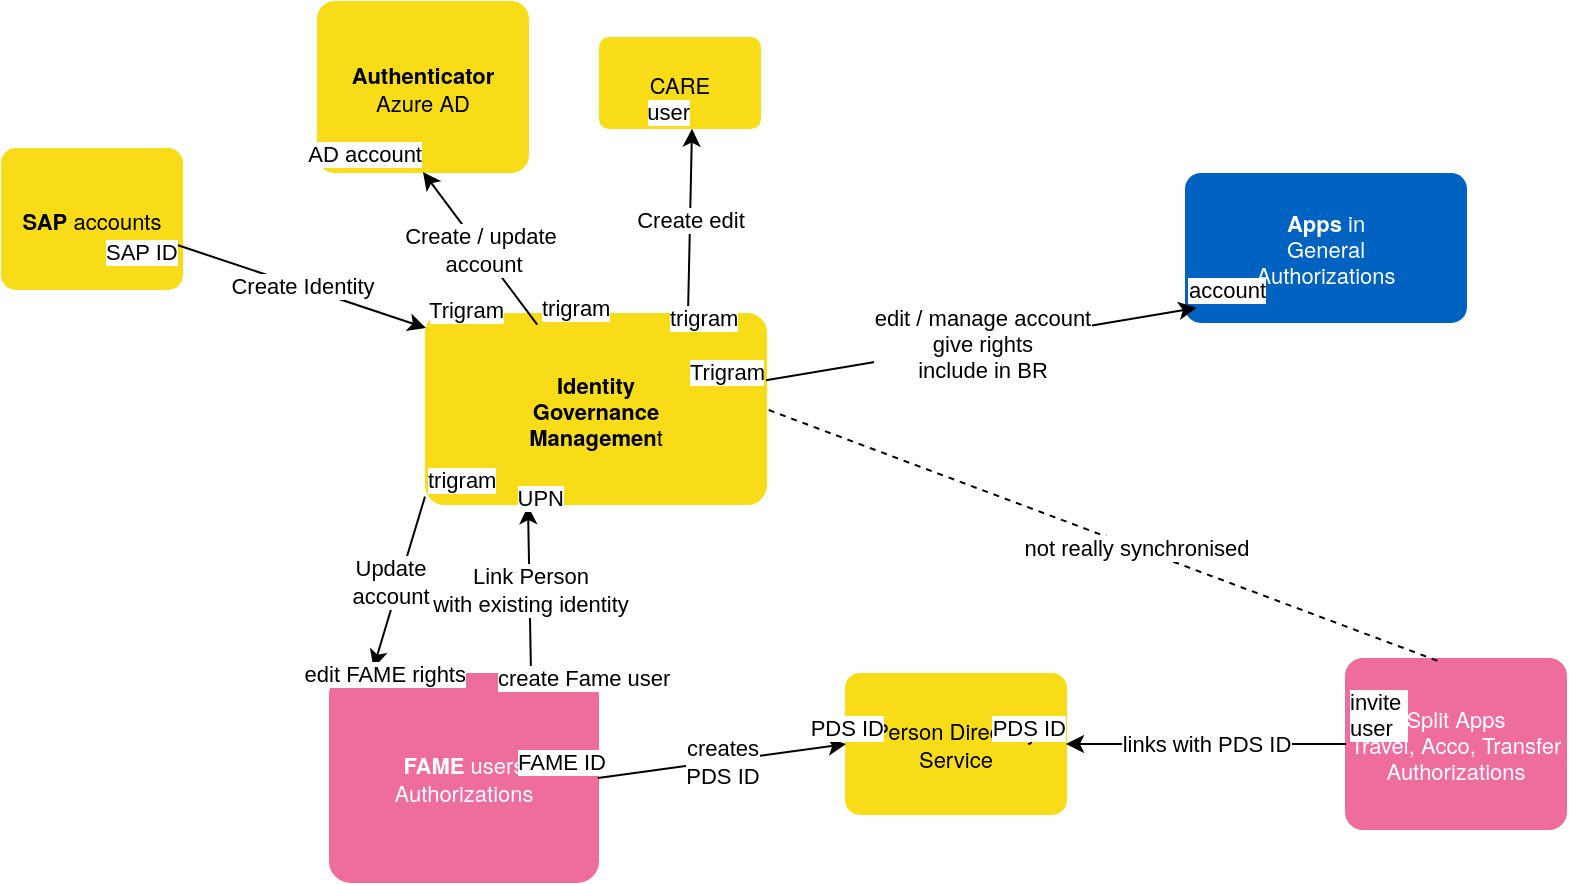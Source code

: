<mxfile version="23.1.2" type="github">
  <diagram id="C5RBs43oDa-KdzZeNtuy" name="Page-1">
    <mxGraphModel dx="-389" dy="438" grid="1" gridSize="10" guides="1" tooltips="1" connect="1" arrows="1" fold="1" page="1" pageScale="1" pageWidth="1169" pageHeight="827" background="#ffffff" math="0" shadow="0">
      <root>
        <mxCell id="WIyWlLk6GJQsqaUBKTNV-0" />
        <mxCell id="WIyWlLk6GJQsqaUBKTNV-1" parent="WIyWlLk6GJQsqaUBKTNV-0" />
        <object type="factSheet" label="&lt;b&gt;Identity &lt;br&gt;Governance &lt;br&gt;Managemen&lt;/b&gt;t" factSheetType="Application" factSheetId="a150b30c-0791-4697-baf8-0e4c35828d77" id="pcWrC_nRyzjh7GWseDeY-91">
          <mxCell style="shape=label;perimeter=rectanglePerimeter;fontSize=11;fontFamily=Axiforma, Helvetica Neue, Helvetica, Arial, sans-serif;align=center;verticalAlign=middle;fillColor=#0f7eb5;strokeColor=#0f7eb5;fontColor=#ffffff;startSize=45;whiteSpace=wrap;rounded=1;arcSize=10;html=1;fillColor=#f7dc17;fontColor=#000000;strokeColor=#f7dc17;" parent="WIyWlLk6GJQsqaUBKTNV-1" vertex="1">
            <mxGeometry x="1674" y="426" width="170" height="95" as="geometry" />
          </mxCell>
        </object>
        <object type="factSheet" label="&lt;b&gt;SAP &lt;/b&gt;accounts" factSheetType="Application" factSheetId="4e930027-1eaf-47a0-bd06-682669f0a0be" id="pcWrC_nRyzjh7GWseDeY-92">
          <mxCell style="shape=label;perimeter=rectanglePerimeter;fontSize=11;fontFamily=Axiforma, Helvetica Neue, Helvetica, Arial, sans-serif;align=center;verticalAlign=middle;fillColor=#0f7eb5;strokeColor=#0f7eb5;fontColor=#ffffff;startSize=45;whiteSpace=wrap;rounded=1;arcSize=10;html=1;fillColor=#f7dc17;fontColor=#000000;strokeColor=#f7dc17;" parent="WIyWlLk6GJQsqaUBKTNV-1" vertex="1">
            <mxGeometry x="1462" y="343.5" width="90" height="70" as="geometry" />
          </mxCell>
        </object>
        <object type="factSheet" label="&lt;b&gt;Authenticator&lt;/b&gt;&lt;br&gt;Azure AD" factSheetType="Application" factSheetId="c3ded5f4-ad67-49ee-9abd-1865e4881e1f" id="pcWrC_nRyzjh7GWseDeY-93">
          <mxCell style="shape=label;perimeter=rectanglePerimeter;fontSize=11;fontFamily=Axiforma, Helvetica Neue, Helvetica, Arial, sans-serif;align=center;verticalAlign=middle;fillColor=#0f7eb5;strokeColor=#0f7eb5;fontColor=#ffffff;startSize=45;whiteSpace=wrap;rounded=1;arcSize=10;html=1;fillColor=#f7dc17;fontColor=#000000;strokeColor=#f7dc17;" parent="WIyWlLk6GJQsqaUBKTNV-1" vertex="1">
            <mxGeometry x="1620" y="270" width="105" height="85" as="geometry" />
          </mxCell>
        </object>
        <object type="factSheet" label="&lt;b&gt;FAME &lt;/b&gt;users&lt;br&gt;Authorizations" factSheetType="Application" factSheetId="c2974416-8f2b-426d-b62a-706bacb31a5a" id="pcWrC_nRyzjh7GWseDeY-94">
          <mxCell style="shape=label;perimeter=rectanglePerimeter;fontSize=11;fontFamily=Axiforma, Helvetica Neue, Helvetica, Arial, sans-serif;align=center;verticalAlign=middle;fillColor=#0f7eb5;strokeColor=#0f7eb5;fontColor=#ffffff;startSize=45;whiteSpace=wrap;rounded=1;arcSize=10;html=1;fillColor=#ee6d9c;fontColor=#FFFFFF;strokeColor=#ee6d9c;" parent="WIyWlLk6GJQsqaUBKTNV-1" vertex="1">
            <mxGeometry x="1626" y="606" width="134" height="104" as="geometry" />
          </mxCell>
        </object>
        <object type="factSheet" label="CARE" factSheetType="Application" factSheetId="4e930027-1eaf-47a0-bd06-682669f0a0be" id="pcWrC_nRyzjh7GWseDeY-107">
          <mxCell style="shape=label;perimeter=rectanglePerimeter;fontSize=11;fontFamily=Axiforma, Helvetica Neue, Helvetica, Arial, sans-serif;align=center;verticalAlign=middle;fillColor=#0f7eb5;strokeColor=#0f7eb5;fontColor=#ffffff;startSize=45;whiteSpace=wrap;rounded=1;arcSize=10;html=1;fillColor=#f7dc17;fontColor=#000000;strokeColor=#f7dc17;" parent="WIyWlLk6GJQsqaUBKTNV-1" vertex="1">
            <mxGeometry x="1761" y="288" width="80" height="45" as="geometry" />
          </mxCell>
        </object>
        <object type="factSheet" label="Split Apps&lt;br&gt;Travel, Acco, Transfer&lt;br&gt;Authorizations" factSheetType="Application" factSheetId="f88ba9fb-6682-423a-80e4-6531f1c1e0b2" id="pcWrC_nRyzjh7GWseDeY-112">
          <mxCell style="shape=label;perimeter=rectanglePerimeter;fontSize=11;fontFamily=Axiforma, Helvetica Neue, Helvetica, Arial, sans-serif;align=center;verticalAlign=middle;fillColor=#0f7eb5;strokeColor=#0f7eb5;fontColor=#ffffff;startSize=45;whiteSpace=wrap;rounded=1;arcSize=10;html=1;fillColor=#ee6d9c;fontColor=#FFFFFF;strokeColor=#ee6d9c;" parent="WIyWlLk6GJQsqaUBKTNV-1" vertex="1">
            <mxGeometry x="2134" y="598.5" width="110" height="85" as="geometry" />
          </mxCell>
        </object>
        <object type="factSheet" label="Person Directory Service" factSheetType="Application" factSheetId="c3ded5f4-ad67-49ee-9abd-1865e4881e1f" id="pcWrC_nRyzjh7GWseDeY-113">
          <mxCell style="shape=label;perimeter=rectanglePerimeter;fontSize=11;fontFamily=Axiforma, Helvetica Neue, Helvetica, Arial, sans-serif;align=center;verticalAlign=middle;fillColor=#0f7eb5;strokeColor=#0f7eb5;fontColor=#ffffff;startSize=45;whiteSpace=wrap;rounded=1;arcSize=10;html=1;fillColor=#f7dc17;fontColor=#000000;strokeColor=#f7dc17;" parent="WIyWlLk6GJQsqaUBKTNV-1" vertex="1">
            <mxGeometry x="1884" y="606" width="110" height="70" as="geometry" />
          </mxCell>
        </object>
        <mxCell id="pcWrC_nRyzjh7GWseDeY-122" value="" style="endArrow=classic;html=1;rounded=0;exitX=0.974;exitY=0.686;exitDx=0;exitDy=0;exitPerimeter=0;" parent="WIyWlLk6GJQsqaUBKTNV-1" source="pcWrC_nRyzjh7GWseDeY-92" edge="1">
          <mxGeometry relative="1" as="geometry">
            <mxPoint x="1514" y="433" as="sourcePoint" />
            <mxPoint x="1674" y="433" as="targetPoint" />
          </mxGeometry>
        </mxCell>
        <mxCell id="pcWrC_nRyzjh7GWseDeY-123" value="Create Identity" style="edgeLabel;resizable=0;html=1;align=center;verticalAlign=middle;" parent="pcWrC_nRyzjh7GWseDeY-122" connectable="0" vertex="1">
          <mxGeometry relative="1" as="geometry" />
        </mxCell>
        <mxCell id="pcWrC_nRyzjh7GWseDeY-124" value="SAP ID" style="edgeLabel;resizable=0;html=1;align=left;verticalAlign=bottom;" parent="pcWrC_nRyzjh7GWseDeY-122" connectable="0" vertex="1">
          <mxGeometry x="-1" relative="1" as="geometry">
            <mxPoint x="-38" y="12" as="offset" />
          </mxGeometry>
        </mxCell>
        <mxCell id="pcWrC_nRyzjh7GWseDeY-125" value="Trigram" style="edgeLabel;resizable=0;html=1;align=right;verticalAlign=bottom;" parent="pcWrC_nRyzjh7GWseDeY-122" connectable="0" vertex="1">
          <mxGeometry x="1" relative="1" as="geometry">
            <mxPoint x="40" as="offset" />
          </mxGeometry>
        </mxCell>
        <mxCell id="pcWrC_nRyzjh7GWseDeY-128" value="" style="endArrow=classic;html=1;rounded=0;exitX=0.327;exitY=0.056;exitDx=0;exitDy=0;entryX=0.5;entryY=1;entryDx=0;entryDy=0;exitPerimeter=0;" parent="WIyWlLk6GJQsqaUBKTNV-1" source="pcWrC_nRyzjh7GWseDeY-91" target="pcWrC_nRyzjh7GWseDeY-93" edge="1">
          <mxGeometry relative="1" as="geometry">
            <mxPoint x="1725" y="423.75" as="sourcePoint" />
            <mxPoint x="1915" y="340" as="targetPoint" />
          </mxGeometry>
        </mxCell>
        <mxCell id="pcWrC_nRyzjh7GWseDeY-129" value="Create / update&lt;br&gt;&amp;nbsp;account" style="edgeLabel;resizable=0;html=1;align=center;verticalAlign=middle;" parent="pcWrC_nRyzjh7GWseDeY-128" connectable="0" vertex="1">
          <mxGeometry relative="1" as="geometry" />
        </mxCell>
        <mxCell id="pcWrC_nRyzjh7GWseDeY-130" value="trigram" style="edgeLabel;resizable=0;html=1;align=left;verticalAlign=bottom;" parent="pcWrC_nRyzjh7GWseDeY-128" connectable="0" vertex="1">
          <mxGeometry x="-1" relative="1" as="geometry" />
        </mxCell>
        <mxCell id="pcWrC_nRyzjh7GWseDeY-131" value="AD account" style="edgeLabel;resizable=0;html=1;align=right;verticalAlign=bottom;" parent="pcWrC_nRyzjh7GWseDeY-128" connectable="0" vertex="1">
          <mxGeometry x="1" relative="1" as="geometry" />
        </mxCell>
        <mxCell id="pcWrC_nRyzjh7GWseDeY-133" value="&lt;br&gt;" style="endArrow=classic;html=1;rounded=0;exitX=-0.003;exitY=0.961;exitDx=0;exitDy=0;exitPerimeter=0;entryX=0.162;entryY=-0.029;entryDx=0;entryDy=0;entryPerimeter=0;" parent="WIyWlLk6GJQsqaUBKTNV-1" source="pcWrC_nRyzjh7GWseDeY-91" target="pcWrC_nRyzjh7GWseDeY-94" edge="1">
          <mxGeometry relative="1" as="geometry">
            <mxPoint x="1704" y="366" as="sourcePoint" />
            <mxPoint x="1864" y="366" as="targetPoint" />
          </mxGeometry>
        </mxCell>
        <mxCell id="pcWrC_nRyzjh7GWseDeY-134" value="Update &lt;br&gt;account" style="edgeLabel;resizable=0;html=1;align=center;verticalAlign=middle;" parent="pcWrC_nRyzjh7GWseDeY-133" connectable="0" vertex="1">
          <mxGeometry relative="1" as="geometry">
            <mxPoint x="-5" as="offset" />
          </mxGeometry>
        </mxCell>
        <mxCell id="pcWrC_nRyzjh7GWseDeY-135" value="trigram" style="edgeLabel;resizable=0;html=1;align=left;verticalAlign=bottom;" parent="pcWrC_nRyzjh7GWseDeY-133" connectable="0" vertex="1">
          <mxGeometry x="-1" relative="1" as="geometry" />
        </mxCell>
        <mxCell id="pcWrC_nRyzjh7GWseDeY-136" value="edit FAME rights" style="edgeLabel;resizable=0;html=1;align=right;verticalAlign=bottom;" parent="pcWrC_nRyzjh7GWseDeY-133" connectable="0" vertex="1">
          <mxGeometry x="1" relative="1" as="geometry">
            <mxPoint x="47" y="12" as="offset" />
          </mxGeometry>
        </mxCell>
        <mxCell id="pcWrC_nRyzjh7GWseDeY-138" value="" style="endArrow=classic;html=1;rounded=0;exitX=0.75;exitY=0;exitDx=0;exitDy=0;entryX=0.3;entryY=1.011;entryDx=0;entryDy=0;entryPerimeter=0;" parent="WIyWlLk6GJQsqaUBKTNV-1" source="pcWrC_nRyzjh7GWseDeY-94" target="pcWrC_nRyzjh7GWseDeY-91" edge="1">
          <mxGeometry relative="1" as="geometry">
            <mxPoint x="1704" y="366" as="sourcePoint" />
            <mxPoint x="1864" y="366" as="targetPoint" />
          </mxGeometry>
        </mxCell>
        <mxCell id="pcWrC_nRyzjh7GWseDeY-139" value="Link Person &lt;br&gt;with existing identity" style="edgeLabel;resizable=0;html=1;align=center;verticalAlign=middle;" parent="pcWrC_nRyzjh7GWseDeY-138" connectable="0" vertex="1">
          <mxGeometry relative="1" as="geometry" />
        </mxCell>
        <mxCell id="pcWrC_nRyzjh7GWseDeY-140" value="create Fame user" style="edgeLabel;resizable=0;html=1;align=left;verticalAlign=bottom;" parent="pcWrC_nRyzjh7GWseDeY-138" connectable="0" vertex="1">
          <mxGeometry x="-1" relative="1" as="geometry">
            <mxPoint x="-19" y="10" as="offset" />
          </mxGeometry>
        </mxCell>
        <mxCell id="pcWrC_nRyzjh7GWseDeY-141" value="UPN" style="edgeLabel;resizable=0;html=1;align=right;verticalAlign=bottom;" parent="pcWrC_nRyzjh7GWseDeY-138" connectable="0" vertex="1">
          <mxGeometry x="1" relative="1" as="geometry">
            <mxPoint x="19" y="4" as="offset" />
          </mxGeometry>
        </mxCell>
        <mxCell id="pcWrC_nRyzjh7GWseDeY-142" value="" style="endArrow=classic;html=1;rounded=0;entryX=0;entryY=0.5;entryDx=0;entryDy=0;exitX=1;exitY=0.5;exitDx=0;exitDy=0;" parent="WIyWlLk6GJQsqaUBKTNV-1" source="pcWrC_nRyzjh7GWseDeY-94" target="pcWrC_nRyzjh7GWseDeY-113" edge="1">
          <mxGeometry relative="1" as="geometry">
            <mxPoint x="1744" y="636" as="sourcePoint" />
            <mxPoint x="1925.85" y="640.67" as="targetPoint" />
          </mxGeometry>
        </mxCell>
        <mxCell id="pcWrC_nRyzjh7GWseDeY-143" value="creates&lt;br&gt;PDS ID" style="edgeLabel;resizable=0;html=1;align=center;verticalAlign=middle;" parent="pcWrC_nRyzjh7GWseDeY-142" connectable="0" vertex="1">
          <mxGeometry relative="1" as="geometry" />
        </mxCell>
        <mxCell id="pcWrC_nRyzjh7GWseDeY-144" value="FAME ID" style="edgeLabel;resizable=0;html=1;align=left;verticalAlign=bottom;" parent="pcWrC_nRyzjh7GWseDeY-142" connectable="0" vertex="1">
          <mxGeometry x="-1" relative="1" as="geometry">
            <mxPoint x="-42" as="offset" />
          </mxGeometry>
        </mxCell>
        <mxCell id="pcWrC_nRyzjh7GWseDeY-145" value="PDS ID" style="edgeLabel;resizable=0;html=1;align=right;verticalAlign=bottom;" parent="pcWrC_nRyzjh7GWseDeY-142" connectable="0" vertex="1">
          <mxGeometry x="1" relative="1" as="geometry">
            <mxPoint x="20" as="offset" />
          </mxGeometry>
        </mxCell>
        <mxCell id="pcWrC_nRyzjh7GWseDeY-147" value="" style="endArrow=classic;html=1;rounded=0;exitX=0;exitY=0.5;exitDx=0;exitDy=0;entryX=1;entryY=0.5;entryDx=0;entryDy=0;" parent="WIyWlLk6GJQsqaUBKTNV-1" source="pcWrC_nRyzjh7GWseDeY-112" target="pcWrC_nRyzjh7GWseDeY-113" edge="1">
          <mxGeometry relative="1" as="geometry">
            <mxPoint x="2144" y="646" as="sourcePoint" />
            <mxPoint x="2054" y="636" as="targetPoint" />
          </mxGeometry>
        </mxCell>
        <mxCell id="pcWrC_nRyzjh7GWseDeY-148" value="links with PDS ID" style="edgeLabel;resizable=0;html=1;align=center;verticalAlign=middle;" parent="pcWrC_nRyzjh7GWseDeY-147" connectable="0" vertex="1">
          <mxGeometry relative="1" as="geometry" />
        </mxCell>
        <mxCell id="pcWrC_nRyzjh7GWseDeY-149" value="invite&amp;nbsp;&lt;br&gt;user" style="edgeLabel;resizable=0;html=1;align=left;verticalAlign=bottom;" parent="pcWrC_nRyzjh7GWseDeY-147" connectable="0" vertex="1">
          <mxGeometry x="-1" relative="1" as="geometry" />
        </mxCell>
        <mxCell id="pcWrC_nRyzjh7GWseDeY-150" value="PDS ID" style="edgeLabel;resizable=0;html=1;align=right;verticalAlign=bottom;" parent="pcWrC_nRyzjh7GWseDeY-147" connectable="0" vertex="1">
          <mxGeometry x="1" relative="1" as="geometry" />
        </mxCell>
        <mxCell id="pcWrC_nRyzjh7GWseDeY-151" value="" style="endArrow=classic;html=1;rounded=0;exitX=0.465;exitY=-0.021;exitDx=0;exitDy=0;exitPerimeter=0;entryX=0.575;entryY=1.007;entryDx=0;entryDy=0;entryPerimeter=0;" parent="WIyWlLk6GJQsqaUBKTNV-1" target="pcWrC_nRyzjh7GWseDeY-107" edge="1">
          <mxGeometry relative="1" as="geometry">
            <mxPoint x="1805.05" y="424.005" as="sourcePoint" />
            <mxPoint x="1968" y="381" as="targetPoint" />
          </mxGeometry>
        </mxCell>
        <mxCell id="pcWrC_nRyzjh7GWseDeY-152" value="Create edit" style="edgeLabel;resizable=0;html=1;align=center;verticalAlign=middle;" parent="pcWrC_nRyzjh7GWseDeY-151" connectable="0" vertex="1">
          <mxGeometry relative="1" as="geometry" />
        </mxCell>
        <mxCell id="pcWrC_nRyzjh7GWseDeY-153" value="trigram" style="edgeLabel;resizable=0;html=1;align=left;verticalAlign=bottom;" parent="pcWrC_nRyzjh7GWseDeY-151" connectable="0" vertex="1">
          <mxGeometry x="-1" relative="1" as="geometry">
            <mxPoint x="-11" y="12" as="offset" />
          </mxGeometry>
        </mxCell>
        <mxCell id="pcWrC_nRyzjh7GWseDeY-154" value="user" style="edgeLabel;resizable=0;html=1;align=right;verticalAlign=bottom;" parent="pcWrC_nRyzjh7GWseDeY-151" connectable="0" vertex="1">
          <mxGeometry x="1" relative="1" as="geometry" />
        </mxCell>
        <mxCell id="pcWrC_nRyzjh7GWseDeY-155" value="" style="endArrow=none;dashed=1;html=1;rounded=0;entryX=1;entryY=0.5;entryDx=0;entryDy=0;exitX=0.415;exitY=0.01;exitDx=0;exitDy=0;exitPerimeter=0;" parent="WIyWlLk6GJQsqaUBKTNV-1" source="pcWrC_nRyzjh7GWseDeY-112" target="pcWrC_nRyzjh7GWseDeY-91" edge="1">
          <mxGeometry width="50" height="50" relative="1" as="geometry">
            <mxPoint x="2184" y="596" as="sourcePoint" />
            <mxPoint x="2234" y="546" as="targetPoint" />
          </mxGeometry>
        </mxCell>
        <mxCell id="pcWrC_nRyzjh7GWseDeY-156" value="not really synchronised" style="edgeLabel;html=1;align=center;verticalAlign=middle;resizable=0;points=[];" parent="pcWrC_nRyzjh7GWseDeY-155" vertex="1" connectable="0">
          <mxGeometry x="-0.099" relative="1" as="geometry">
            <mxPoint as="offset" />
          </mxGeometry>
        </mxCell>
        <object type="factSheet" label="&lt;b&gt;Apps &lt;/b&gt;in &lt;br&gt;General&lt;br&gt;Authorizations" factSheetType="Application" factSheetId="81e82283-552a-4d8f-a5e4-d4f9e5ef8d28" id="pcWrC_nRyzjh7GWseDeY-157">
          <mxCell style="shape=label;perimeter=rectanglePerimeter;fontSize=11;fontFamily=Axiforma, Helvetica Neue, Helvetica, Arial, sans-serif;align=center;verticalAlign=middle;fillColor=#0f7eb5;strokeColor=#0f7eb5;fontColor=#ffffff;startSize=45;whiteSpace=wrap;rounded=1;arcSize=10;html=1;fillColor=#0062c1;fontColor=#FFFFFF;strokeColor=#0062c1;" parent="WIyWlLk6GJQsqaUBKTNV-1" vertex="1">
            <mxGeometry x="2054" y="356" width="140" height="74" as="geometry" />
          </mxCell>
        </object>
        <mxCell id="pcWrC_nRyzjh7GWseDeY-158" value="" style="endArrow=classic;html=1;rounded=0;entryX=0.038;entryY=0.904;entryDx=0;entryDy=0;entryPerimeter=0;" parent="WIyWlLk6GJQsqaUBKTNV-1" source="pcWrC_nRyzjh7GWseDeY-91" target="pcWrC_nRyzjh7GWseDeY-157" edge="1">
          <mxGeometry relative="1" as="geometry">
            <mxPoint x="1844" y="456" as="sourcePoint" />
            <mxPoint x="2004" y="456" as="targetPoint" />
          </mxGeometry>
        </mxCell>
        <mxCell id="pcWrC_nRyzjh7GWseDeY-159" value="edit / manage account&lt;br&gt;give rights&lt;br&gt;include in BR&lt;br&gt;" style="edgeLabel;resizable=0;html=1;align=center;verticalAlign=middle;" parent="pcWrC_nRyzjh7GWseDeY-158" connectable="0" vertex="1">
          <mxGeometry relative="1" as="geometry" />
        </mxCell>
        <mxCell id="pcWrC_nRyzjh7GWseDeY-160" value="Trigram" style="edgeLabel;resizable=0;html=1;align=left;verticalAlign=bottom;" parent="pcWrC_nRyzjh7GWseDeY-158" connectable="0" vertex="1">
          <mxGeometry x="-1" relative="1" as="geometry">
            <mxPoint x="-40" y="4" as="offset" />
          </mxGeometry>
        </mxCell>
        <mxCell id="pcWrC_nRyzjh7GWseDeY-161" value="account" style="edgeLabel;resizable=0;html=1;align=right;verticalAlign=bottom;" parent="pcWrC_nRyzjh7GWseDeY-158" connectable="0" vertex="1">
          <mxGeometry x="1" relative="1" as="geometry">
            <mxPoint x="35" as="offset" />
          </mxGeometry>
        </mxCell>
      </root>
    </mxGraphModel>
  </diagram>
</mxfile>
